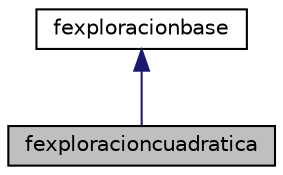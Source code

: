 digraph "fexploracioncuadratica"
{
  edge [fontname="Helvetica",fontsize="10",labelfontname="Helvetica",labelfontsize="10"];
  node [fontname="Helvetica",fontsize="10",shape=record];
  Node0 [label="fexploracioncuadratica",height=0.2,width=0.4,color="black", fillcolor="grey75", style="filled", fontcolor="black"];
  Node1 -> Node0 [dir="back",color="midnightblue",fontsize="10",style="solid",fontname="Helvetica"];
  Node1 [label="fexploracionbase",height=0.2,width=0.4,color="black", fillcolor="white", style="filled",URL="$classfexploracionbase.html"];
}
